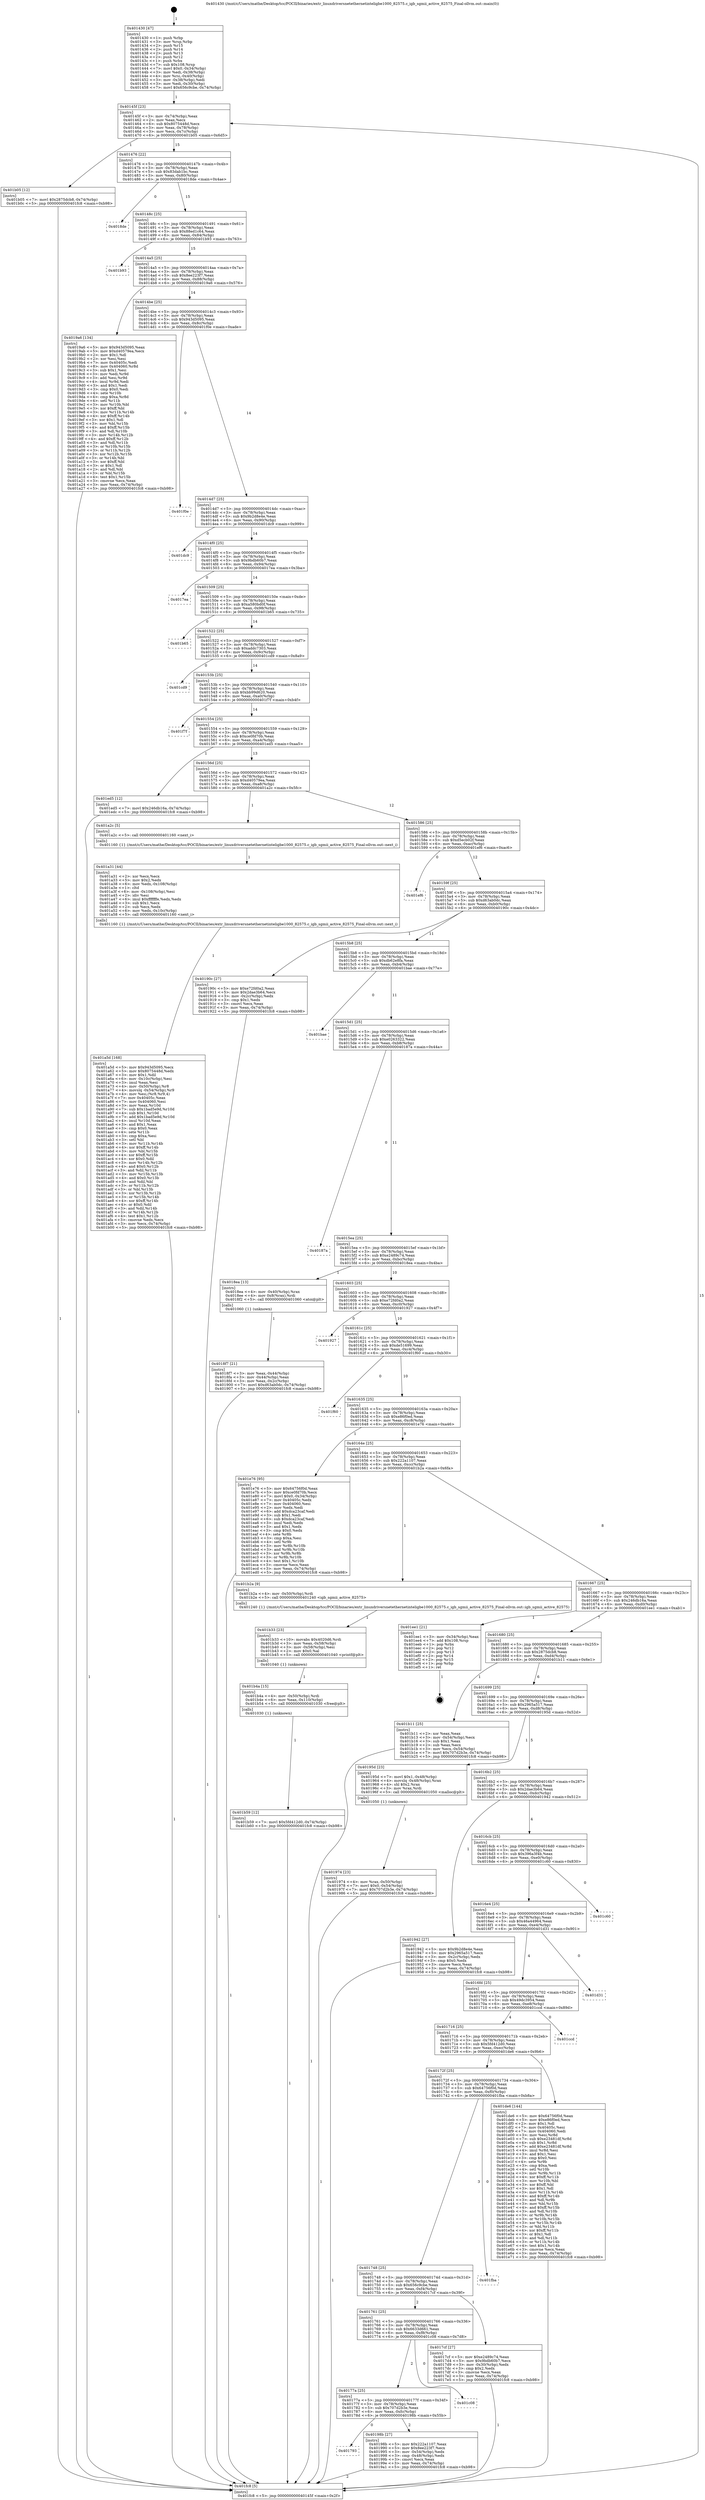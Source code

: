 digraph "0x401430" {
  label = "0x401430 (/mnt/c/Users/mathe/Desktop/tcc/POCII/binaries/extr_linuxdriversnetethernetinteligbe1000_82575.c_igb_sgmii_active_82575_Final-ollvm.out::main(0))"
  labelloc = "t"
  node[shape=record]

  Entry [label="",width=0.3,height=0.3,shape=circle,fillcolor=black,style=filled]
  "0x40145f" [label="{
     0x40145f [23]\l
     | [instrs]\l
     &nbsp;&nbsp;0x40145f \<+3\>: mov -0x74(%rbp),%eax\l
     &nbsp;&nbsp;0x401462 \<+2\>: mov %eax,%ecx\l
     &nbsp;&nbsp;0x401464 \<+6\>: sub $0x8075448d,%ecx\l
     &nbsp;&nbsp;0x40146a \<+3\>: mov %eax,-0x78(%rbp)\l
     &nbsp;&nbsp;0x40146d \<+3\>: mov %ecx,-0x7c(%rbp)\l
     &nbsp;&nbsp;0x401470 \<+6\>: je 0000000000401b05 \<main+0x6d5\>\l
  }"]
  "0x401b05" [label="{
     0x401b05 [12]\l
     | [instrs]\l
     &nbsp;&nbsp;0x401b05 \<+7\>: movl $0x2875dcb8,-0x74(%rbp)\l
     &nbsp;&nbsp;0x401b0c \<+5\>: jmp 0000000000401fc8 \<main+0xb98\>\l
  }"]
  "0x401476" [label="{
     0x401476 [22]\l
     | [instrs]\l
     &nbsp;&nbsp;0x401476 \<+5\>: jmp 000000000040147b \<main+0x4b\>\l
     &nbsp;&nbsp;0x40147b \<+3\>: mov -0x78(%rbp),%eax\l
     &nbsp;&nbsp;0x40147e \<+5\>: sub $0x83dab1bc,%eax\l
     &nbsp;&nbsp;0x401483 \<+3\>: mov %eax,-0x80(%rbp)\l
     &nbsp;&nbsp;0x401486 \<+6\>: je 00000000004018de \<main+0x4ae\>\l
  }"]
  Exit [label="",width=0.3,height=0.3,shape=circle,fillcolor=black,style=filled,peripheries=2]
  "0x4018de" [label="{
     0x4018de\l
  }", style=dashed]
  "0x40148c" [label="{
     0x40148c [25]\l
     | [instrs]\l
     &nbsp;&nbsp;0x40148c \<+5\>: jmp 0000000000401491 \<main+0x61\>\l
     &nbsp;&nbsp;0x401491 \<+3\>: mov -0x78(%rbp),%eax\l
     &nbsp;&nbsp;0x401494 \<+5\>: sub $0x88ed1c64,%eax\l
     &nbsp;&nbsp;0x401499 \<+6\>: mov %eax,-0x84(%rbp)\l
     &nbsp;&nbsp;0x40149f \<+6\>: je 0000000000401b93 \<main+0x763\>\l
  }"]
  "0x401b59" [label="{
     0x401b59 [12]\l
     | [instrs]\l
     &nbsp;&nbsp;0x401b59 \<+7\>: movl $0x5fd412d0,-0x74(%rbp)\l
     &nbsp;&nbsp;0x401b60 \<+5\>: jmp 0000000000401fc8 \<main+0xb98\>\l
  }"]
  "0x401b93" [label="{
     0x401b93\l
  }", style=dashed]
  "0x4014a5" [label="{
     0x4014a5 [25]\l
     | [instrs]\l
     &nbsp;&nbsp;0x4014a5 \<+5\>: jmp 00000000004014aa \<main+0x7a\>\l
     &nbsp;&nbsp;0x4014aa \<+3\>: mov -0x78(%rbp),%eax\l
     &nbsp;&nbsp;0x4014ad \<+5\>: sub $0x8ee223f7,%eax\l
     &nbsp;&nbsp;0x4014b2 \<+6\>: mov %eax,-0x88(%rbp)\l
     &nbsp;&nbsp;0x4014b8 \<+6\>: je 00000000004019a6 \<main+0x576\>\l
  }"]
  "0x401b4a" [label="{
     0x401b4a [15]\l
     | [instrs]\l
     &nbsp;&nbsp;0x401b4a \<+4\>: mov -0x50(%rbp),%rdi\l
     &nbsp;&nbsp;0x401b4e \<+6\>: mov %eax,-0x110(%rbp)\l
     &nbsp;&nbsp;0x401b54 \<+5\>: call 0000000000401030 \<free@plt\>\l
     | [calls]\l
     &nbsp;&nbsp;0x401030 \{1\} (unknown)\l
  }"]
  "0x4019a6" [label="{
     0x4019a6 [134]\l
     | [instrs]\l
     &nbsp;&nbsp;0x4019a6 \<+5\>: mov $0x943d5095,%eax\l
     &nbsp;&nbsp;0x4019ab \<+5\>: mov $0xd40579ea,%ecx\l
     &nbsp;&nbsp;0x4019b0 \<+2\>: mov $0x1,%dl\l
     &nbsp;&nbsp;0x4019b2 \<+2\>: xor %esi,%esi\l
     &nbsp;&nbsp;0x4019b4 \<+7\>: mov 0x40405c,%edi\l
     &nbsp;&nbsp;0x4019bb \<+8\>: mov 0x404060,%r8d\l
     &nbsp;&nbsp;0x4019c3 \<+3\>: sub $0x1,%esi\l
     &nbsp;&nbsp;0x4019c6 \<+3\>: mov %edi,%r9d\l
     &nbsp;&nbsp;0x4019c9 \<+3\>: add %esi,%r9d\l
     &nbsp;&nbsp;0x4019cc \<+4\>: imul %r9d,%edi\l
     &nbsp;&nbsp;0x4019d0 \<+3\>: and $0x1,%edi\l
     &nbsp;&nbsp;0x4019d3 \<+3\>: cmp $0x0,%edi\l
     &nbsp;&nbsp;0x4019d6 \<+4\>: sete %r10b\l
     &nbsp;&nbsp;0x4019da \<+4\>: cmp $0xa,%r8d\l
     &nbsp;&nbsp;0x4019de \<+4\>: setl %r11b\l
     &nbsp;&nbsp;0x4019e2 \<+3\>: mov %r10b,%bl\l
     &nbsp;&nbsp;0x4019e5 \<+3\>: xor $0xff,%bl\l
     &nbsp;&nbsp;0x4019e8 \<+3\>: mov %r11b,%r14b\l
     &nbsp;&nbsp;0x4019eb \<+4\>: xor $0xff,%r14b\l
     &nbsp;&nbsp;0x4019ef \<+3\>: xor $0x1,%dl\l
     &nbsp;&nbsp;0x4019f2 \<+3\>: mov %bl,%r15b\l
     &nbsp;&nbsp;0x4019f5 \<+4\>: and $0xff,%r15b\l
     &nbsp;&nbsp;0x4019f9 \<+3\>: and %dl,%r10b\l
     &nbsp;&nbsp;0x4019fc \<+3\>: mov %r14b,%r12b\l
     &nbsp;&nbsp;0x4019ff \<+4\>: and $0xff,%r12b\l
     &nbsp;&nbsp;0x401a03 \<+3\>: and %dl,%r11b\l
     &nbsp;&nbsp;0x401a06 \<+3\>: or %r10b,%r15b\l
     &nbsp;&nbsp;0x401a09 \<+3\>: or %r11b,%r12b\l
     &nbsp;&nbsp;0x401a0c \<+3\>: xor %r12b,%r15b\l
     &nbsp;&nbsp;0x401a0f \<+3\>: or %r14b,%bl\l
     &nbsp;&nbsp;0x401a12 \<+3\>: xor $0xff,%bl\l
     &nbsp;&nbsp;0x401a15 \<+3\>: or $0x1,%dl\l
     &nbsp;&nbsp;0x401a18 \<+2\>: and %dl,%bl\l
     &nbsp;&nbsp;0x401a1a \<+3\>: or %bl,%r15b\l
     &nbsp;&nbsp;0x401a1d \<+4\>: test $0x1,%r15b\l
     &nbsp;&nbsp;0x401a21 \<+3\>: cmovne %ecx,%eax\l
     &nbsp;&nbsp;0x401a24 \<+3\>: mov %eax,-0x74(%rbp)\l
     &nbsp;&nbsp;0x401a27 \<+5\>: jmp 0000000000401fc8 \<main+0xb98\>\l
  }"]
  "0x4014be" [label="{
     0x4014be [25]\l
     | [instrs]\l
     &nbsp;&nbsp;0x4014be \<+5\>: jmp 00000000004014c3 \<main+0x93\>\l
     &nbsp;&nbsp;0x4014c3 \<+3\>: mov -0x78(%rbp),%eax\l
     &nbsp;&nbsp;0x4014c6 \<+5\>: sub $0x943d5095,%eax\l
     &nbsp;&nbsp;0x4014cb \<+6\>: mov %eax,-0x8c(%rbp)\l
     &nbsp;&nbsp;0x4014d1 \<+6\>: je 0000000000401f0e \<main+0xade\>\l
  }"]
  "0x401b33" [label="{
     0x401b33 [23]\l
     | [instrs]\l
     &nbsp;&nbsp;0x401b33 \<+10\>: movabs $0x4020d6,%rdi\l
     &nbsp;&nbsp;0x401b3d \<+3\>: mov %eax,-0x58(%rbp)\l
     &nbsp;&nbsp;0x401b40 \<+3\>: mov -0x58(%rbp),%esi\l
     &nbsp;&nbsp;0x401b43 \<+2\>: mov $0x0,%al\l
     &nbsp;&nbsp;0x401b45 \<+5\>: call 0000000000401040 \<printf@plt\>\l
     | [calls]\l
     &nbsp;&nbsp;0x401040 \{1\} (unknown)\l
  }"]
  "0x401f0e" [label="{
     0x401f0e\l
  }", style=dashed]
  "0x4014d7" [label="{
     0x4014d7 [25]\l
     | [instrs]\l
     &nbsp;&nbsp;0x4014d7 \<+5\>: jmp 00000000004014dc \<main+0xac\>\l
     &nbsp;&nbsp;0x4014dc \<+3\>: mov -0x78(%rbp),%eax\l
     &nbsp;&nbsp;0x4014df \<+5\>: sub $0x9b2d8e4e,%eax\l
     &nbsp;&nbsp;0x4014e4 \<+6\>: mov %eax,-0x90(%rbp)\l
     &nbsp;&nbsp;0x4014ea \<+6\>: je 0000000000401dc9 \<main+0x999\>\l
  }"]
  "0x401a5d" [label="{
     0x401a5d [168]\l
     | [instrs]\l
     &nbsp;&nbsp;0x401a5d \<+5\>: mov $0x943d5095,%ecx\l
     &nbsp;&nbsp;0x401a62 \<+5\>: mov $0x8075448d,%edx\l
     &nbsp;&nbsp;0x401a67 \<+3\>: mov $0x1,%dil\l
     &nbsp;&nbsp;0x401a6a \<+6\>: mov -0x10c(%rbp),%esi\l
     &nbsp;&nbsp;0x401a70 \<+3\>: imul %eax,%esi\l
     &nbsp;&nbsp;0x401a73 \<+4\>: mov -0x50(%rbp),%r8\l
     &nbsp;&nbsp;0x401a77 \<+4\>: movslq -0x54(%rbp),%r9\l
     &nbsp;&nbsp;0x401a7b \<+4\>: mov %esi,(%r8,%r9,4)\l
     &nbsp;&nbsp;0x401a7f \<+7\>: mov 0x40405c,%eax\l
     &nbsp;&nbsp;0x401a86 \<+7\>: mov 0x404060,%esi\l
     &nbsp;&nbsp;0x401a8d \<+3\>: mov %eax,%r10d\l
     &nbsp;&nbsp;0x401a90 \<+7\>: sub $0x1bad5e9d,%r10d\l
     &nbsp;&nbsp;0x401a97 \<+4\>: sub $0x1,%r10d\l
     &nbsp;&nbsp;0x401a9b \<+7\>: add $0x1bad5e9d,%r10d\l
     &nbsp;&nbsp;0x401aa2 \<+4\>: imul %r10d,%eax\l
     &nbsp;&nbsp;0x401aa6 \<+3\>: and $0x1,%eax\l
     &nbsp;&nbsp;0x401aa9 \<+3\>: cmp $0x0,%eax\l
     &nbsp;&nbsp;0x401aac \<+4\>: sete %r11b\l
     &nbsp;&nbsp;0x401ab0 \<+3\>: cmp $0xa,%esi\l
     &nbsp;&nbsp;0x401ab3 \<+3\>: setl %bl\l
     &nbsp;&nbsp;0x401ab6 \<+3\>: mov %r11b,%r14b\l
     &nbsp;&nbsp;0x401ab9 \<+4\>: xor $0xff,%r14b\l
     &nbsp;&nbsp;0x401abd \<+3\>: mov %bl,%r15b\l
     &nbsp;&nbsp;0x401ac0 \<+4\>: xor $0xff,%r15b\l
     &nbsp;&nbsp;0x401ac4 \<+4\>: xor $0x0,%dil\l
     &nbsp;&nbsp;0x401ac8 \<+3\>: mov %r14b,%r12b\l
     &nbsp;&nbsp;0x401acb \<+4\>: and $0x0,%r12b\l
     &nbsp;&nbsp;0x401acf \<+3\>: and %dil,%r11b\l
     &nbsp;&nbsp;0x401ad2 \<+3\>: mov %r15b,%r13b\l
     &nbsp;&nbsp;0x401ad5 \<+4\>: and $0x0,%r13b\l
     &nbsp;&nbsp;0x401ad9 \<+3\>: and %dil,%bl\l
     &nbsp;&nbsp;0x401adc \<+3\>: or %r11b,%r12b\l
     &nbsp;&nbsp;0x401adf \<+3\>: or %bl,%r13b\l
     &nbsp;&nbsp;0x401ae2 \<+3\>: xor %r13b,%r12b\l
     &nbsp;&nbsp;0x401ae5 \<+3\>: or %r15b,%r14b\l
     &nbsp;&nbsp;0x401ae8 \<+4\>: xor $0xff,%r14b\l
     &nbsp;&nbsp;0x401aec \<+4\>: or $0x0,%dil\l
     &nbsp;&nbsp;0x401af0 \<+3\>: and %dil,%r14b\l
     &nbsp;&nbsp;0x401af3 \<+3\>: or %r14b,%r12b\l
     &nbsp;&nbsp;0x401af6 \<+4\>: test $0x1,%r12b\l
     &nbsp;&nbsp;0x401afa \<+3\>: cmovne %edx,%ecx\l
     &nbsp;&nbsp;0x401afd \<+3\>: mov %ecx,-0x74(%rbp)\l
     &nbsp;&nbsp;0x401b00 \<+5\>: jmp 0000000000401fc8 \<main+0xb98\>\l
  }"]
  "0x401dc9" [label="{
     0x401dc9\l
  }", style=dashed]
  "0x4014f0" [label="{
     0x4014f0 [25]\l
     | [instrs]\l
     &nbsp;&nbsp;0x4014f0 \<+5\>: jmp 00000000004014f5 \<main+0xc5\>\l
     &nbsp;&nbsp;0x4014f5 \<+3\>: mov -0x78(%rbp),%eax\l
     &nbsp;&nbsp;0x4014f8 \<+5\>: sub $0x9bdb60b7,%eax\l
     &nbsp;&nbsp;0x4014fd \<+6\>: mov %eax,-0x94(%rbp)\l
     &nbsp;&nbsp;0x401503 \<+6\>: je 00000000004017ea \<main+0x3ba\>\l
  }"]
  "0x401a31" [label="{
     0x401a31 [44]\l
     | [instrs]\l
     &nbsp;&nbsp;0x401a31 \<+2\>: xor %ecx,%ecx\l
     &nbsp;&nbsp;0x401a33 \<+5\>: mov $0x2,%edx\l
     &nbsp;&nbsp;0x401a38 \<+6\>: mov %edx,-0x108(%rbp)\l
     &nbsp;&nbsp;0x401a3e \<+1\>: cltd\l
     &nbsp;&nbsp;0x401a3f \<+6\>: mov -0x108(%rbp),%esi\l
     &nbsp;&nbsp;0x401a45 \<+2\>: idiv %esi\l
     &nbsp;&nbsp;0x401a47 \<+6\>: imul $0xfffffffe,%edx,%edx\l
     &nbsp;&nbsp;0x401a4d \<+3\>: sub $0x1,%ecx\l
     &nbsp;&nbsp;0x401a50 \<+2\>: sub %ecx,%edx\l
     &nbsp;&nbsp;0x401a52 \<+6\>: mov %edx,-0x10c(%rbp)\l
     &nbsp;&nbsp;0x401a58 \<+5\>: call 0000000000401160 \<next_i\>\l
     | [calls]\l
     &nbsp;&nbsp;0x401160 \{1\} (/mnt/c/Users/mathe/Desktop/tcc/POCII/binaries/extr_linuxdriversnetethernetinteligbe1000_82575.c_igb_sgmii_active_82575_Final-ollvm.out::next_i)\l
  }"]
  "0x4017ea" [label="{
     0x4017ea\l
  }", style=dashed]
  "0x401509" [label="{
     0x401509 [25]\l
     | [instrs]\l
     &nbsp;&nbsp;0x401509 \<+5\>: jmp 000000000040150e \<main+0xde\>\l
     &nbsp;&nbsp;0x40150e \<+3\>: mov -0x78(%rbp),%eax\l
     &nbsp;&nbsp;0x401511 \<+5\>: sub $0xa580bd0f,%eax\l
     &nbsp;&nbsp;0x401516 \<+6\>: mov %eax,-0x98(%rbp)\l
     &nbsp;&nbsp;0x40151c \<+6\>: je 0000000000401b65 \<main+0x735\>\l
  }"]
  "0x401793" [label="{
     0x401793\l
  }", style=dashed]
  "0x401b65" [label="{
     0x401b65\l
  }", style=dashed]
  "0x401522" [label="{
     0x401522 [25]\l
     | [instrs]\l
     &nbsp;&nbsp;0x401522 \<+5\>: jmp 0000000000401527 \<main+0xf7\>\l
     &nbsp;&nbsp;0x401527 \<+3\>: mov -0x78(%rbp),%eax\l
     &nbsp;&nbsp;0x40152a \<+5\>: sub $0xaddc7303,%eax\l
     &nbsp;&nbsp;0x40152f \<+6\>: mov %eax,-0x9c(%rbp)\l
     &nbsp;&nbsp;0x401535 \<+6\>: je 0000000000401cd9 \<main+0x8a9\>\l
  }"]
  "0x40198b" [label="{
     0x40198b [27]\l
     | [instrs]\l
     &nbsp;&nbsp;0x40198b \<+5\>: mov $0x222a1107,%eax\l
     &nbsp;&nbsp;0x401990 \<+5\>: mov $0x8ee223f7,%ecx\l
     &nbsp;&nbsp;0x401995 \<+3\>: mov -0x54(%rbp),%edx\l
     &nbsp;&nbsp;0x401998 \<+3\>: cmp -0x48(%rbp),%edx\l
     &nbsp;&nbsp;0x40199b \<+3\>: cmovl %ecx,%eax\l
     &nbsp;&nbsp;0x40199e \<+3\>: mov %eax,-0x74(%rbp)\l
     &nbsp;&nbsp;0x4019a1 \<+5\>: jmp 0000000000401fc8 \<main+0xb98\>\l
  }"]
  "0x401cd9" [label="{
     0x401cd9\l
  }", style=dashed]
  "0x40153b" [label="{
     0x40153b [25]\l
     | [instrs]\l
     &nbsp;&nbsp;0x40153b \<+5\>: jmp 0000000000401540 \<main+0x110\>\l
     &nbsp;&nbsp;0x401540 \<+3\>: mov -0x78(%rbp),%eax\l
     &nbsp;&nbsp;0x401543 \<+5\>: sub $0xbb99d620,%eax\l
     &nbsp;&nbsp;0x401548 \<+6\>: mov %eax,-0xa0(%rbp)\l
     &nbsp;&nbsp;0x40154e \<+6\>: je 0000000000401f7f \<main+0xb4f\>\l
  }"]
  "0x40177a" [label="{
     0x40177a [25]\l
     | [instrs]\l
     &nbsp;&nbsp;0x40177a \<+5\>: jmp 000000000040177f \<main+0x34f\>\l
     &nbsp;&nbsp;0x40177f \<+3\>: mov -0x78(%rbp),%eax\l
     &nbsp;&nbsp;0x401782 \<+5\>: sub $0x707d2b3e,%eax\l
     &nbsp;&nbsp;0x401787 \<+6\>: mov %eax,-0xfc(%rbp)\l
     &nbsp;&nbsp;0x40178d \<+6\>: je 000000000040198b \<main+0x55b\>\l
  }"]
  "0x401f7f" [label="{
     0x401f7f\l
  }", style=dashed]
  "0x401554" [label="{
     0x401554 [25]\l
     | [instrs]\l
     &nbsp;&nbsp;0x401554 \<+5\>: jmp 0000000000401559 \<main+0x129\>\l
     &nbsp;&nbsp;0x401559 \<+3\>: mov -0x78(%rbp),%eax\l
     &nbsp;&nbsp;0x40155c \<+5\>: sub $0xce0fd70b,%eax\l
     &nbsp;&nbsp;0x401561 \<+6\>: mov %eax,-0xa4(%rbp)\l
     &nbsp;&nbsp;0x401567 \<+6\>: je 0000000000401ed5 \<main+0xaa5\>\l
  }"]
  "0x401c08" [label="{
     0x401c08\l
  }", style=dashed]
  "0x401ed5" [label="{
     0x401ed5 [12]\l
     | [instrs]\l
     &nbsp;&nbsp;0x401ed5 \<+7\>: movl $0x246db16a,-0x74(%rbp)\l
     &nbsp;&nbsp;0x401edc \<+5\>: jmp 0000000000401fc8 \<main+0xb98\>\l
  }"]
  "0x40156d" [label="{
     0x40156d [25]\l
     | [instrs]\l
     &nbsp;&nbsp;0x40156d \<+5\>: jmp 0000000000401572 \<main+0x142\>\l
     &nbsp;&nbsp;0x401572 \<+3\>: mov -0x78(%rbp),%eax\l
     &nbsp;&nbsp;0x401575 \<+5\>: sub $0xd40579ea,%eax\l
     &nbsp;&nbsp;0x40157a \<+6\>: mov %eax,-0xa8(%rbp)\l
     &nbsp;&nbsp;0x401580 \<+6\>: je 0000000000401a2c \<main+0x5fc\>\l
  }"]
  "0x401974" [label="{
     0x401974 [23]\l
     | [instrs]\l
     &nbsp;&nbsp;0x401974 \<+4\>: mov %rax,-0x50(%rbp)\l
     &nbsp;&nbsp;0x401978 \<+7\>: movl $0x0,-0x54(%rbp)\l
     &nbsp;&nbsp;0x40197f \<+7\>: movl $0x707d2b3e,-0x74(%rbp)\l
     &nbsp;&nbsp;0x401986 \<+5\>: jmp 0000000000401fc8 \<main+0xb98\>\l
  }"]
  "0x401a2c" [label="{
     0x401a2c [5]\l
     | [instrs]\l
     &nbsp;&nbsp;0x401a2c \<+5\>: call 0000000000401160 \<next_i\>\l
     | [calls]\l
     &nbsp;&nbsp;0x401160 \{1\} (/mnt/c/Users/mathe/Desktop/tcc/POCII/binaries/extr_linuxdriversnetethernetinteligbe1000_82575.c_igb_sgmii_active_82575_Final-ollvm.out::next_i)\l
  }"]
  "0x401586" [label="{
     0x401586 [25]\l
     | [instrs]\l
     &nbsp;&nbsp;0x401586 \<+5\>: jmp 000000000040158b \<main+0x15b\>\l
     &nbsp;&nbsp;0x40158b \<+3\>: mov -0x78(%rbp),%eax\l
     &nbsp;&nbsp;0x40158e \<+5\>: sub $0xd5ecb02f,%eax\l
     &nbsp;&nbsp;0x401593 \<+6\>: mov %eax,-0xac(%rbp)\l
     &nbsp;&nbsp;0x401599 \<+6\>: je 0000000000401ef6 \<main+0xac6\>\l
  }"]
  "0x4018f7" [label="{
     0x4018f7 [21]\l
     | [instrs]\l
     &nbsp;&nbsp;0x4018f7 \<+3\>: mov %eax,-0x44(%rbp)\l
     &nbsp;&nbsp;0x4018fa \<+3\>: mov -0x44(%rbp),%eax\l
     &nbsp;&nbsp;0x4018fd \<+3\>: mov %eax,-0x2c(%rbp)\l
     &nbsp;&nbsp;0x401900 \<+7\>: movl $0xd63ab0dc,-0x74(%rbp)\l
     &nbsp;&nbsp;0x401907 \<+5\>: jmp 0000000000401fc8 \<main+0xb98\>\l
  }"]
  "0x401ef6" [label="{
     0x401ef6\l
  }", style=dashed]
  "0x40159f" [label="{
     0x40159f [25]\l
     | [instrs]\l
     &nbsp;&nbsp;0x40159f \<+5\>: jmp 00000000004015a4 \<main+0x174\>\l
     &nbsp;&nbsp;0x4015a4 \<+3\>: mov -0x78(%rbp),%eax\l
     &nbsp;&nbsp;0x4015a7 \<+5\>: sub $0xd63ab0dc,%eax\l
     &nbsp;&nbsp;0x4015ac \<+6\>: mov %eax,-0xb0(%rbp)\l
     &nbsp;&nbsp;0x4015b2 \<+6\>: je 000000000040190c \<main+0x4dc\>\l
  }"]
  "0x401430" [label="{
     0x401430 [47]\l
     | [instrs]\l
     &nbsp;&nbsp;0x401430 \<+1\>: push %rbp\l
     &nbsp;&nbsp;0x401431 \<+3\>: mov %rsp,%rbp\l
     &nbsp;&nbsp;0x401434 \<+2\>: push %r15\l
     &nbsp;&nbsp;0x401436 \<+2\>: push %r14\l
     &nbsp;&nbsp;0x401438 \<+2\>: push %r13\l
     &nbsp;&nbsp;0x40143a \<+2\>: push %r12\l
     &nbsp;&nbsp;0x40143c \<+1\>: push %rbx\l
     &nbsp;&nbsp;0x40143d \<+7\>: sub $0x108,%rsp\l
     &nbsp;&nbsp;0x401444 \<+7\>: movl $0x0,-0x34(%rbp)\l
     &nbsp;&nbsp;0x40144b \<+3\>: mov %edi,-0x38(%rbp)\l
     &nbsp;&nbsp;0x40144e \<+4\>: mov %rsi,-0x40(%rbp)\l
     &nbsp;&nbsp;0x401452 \<+3\>: mov -0x38(%rbp),%edi\l
     &nbsp;&nbsp;0x401455 \<+3\>: mov %edi,-0x30(%rbp)\l
     &nbsp;&nbsp;0x401458 \<+7\>: movl $0x656c9cbe,-0x74(%rbp)\l
  }"]
  "0x40190c" [label="{
     0x40190c [27]\l
     | [instrs]\l
     &nbsp;&nbsp;0x40190c \<+5\>: mov $0xe72fd0a2,%eax\l
     &nbsp;&nbsp;0x401911 \<+5\>: mov $0x2dae3b64,%ecx\l
     &nbsp;&nbsp;0x401916 \<+3\>: mov -0x2c(%rbp),%edx\l
     &nbsp;&nbsp;0x401919 \<+3\>: cmp $0x1,%edx\l
     &nbsp;&nbsp;0x40191c \<+3\>: cmovl %ecx,%eax\l
     &nbsp;&nbsp;0x40191f \<+3\>: mov %eax,-0x74(%rbp)\l
     &nbsp;&nbsp;0x401922 \<+5\>: jmp 0000000000401fc8 \<main+0xb98\>\l
  }"]
  "0x4015b8" [label="{
     0x4015b8 [25]\l
     | [instrs]\l
     &nbsp;&nbsp;0x4015b8 \<+5\>: jmp 00000000004015bd \<main+0x18d\>\l
     &nbsp;&nbsp;0x4015bd \<+3\>: mov -0x78(%rbp),%eax\l
     &nbsp;&nbsp;0x4015c0 \<+5\>: sub $0xdb62e8fa,%eax\l
     &nbsp;&nbsp;0x4015c5 \<+6\>: mov %eax,-0xb4(%rbp)\l
     &nbsp;&nbsp;0x4015cb \<+6\>: je 0000000000401bae \<main+0x77e\>\l
  }"]
  "0x401fc8" [label="{
     0x401fc8 [5]\l
     | [instrs]\l
     &nbsp;&nbsp;0x401fc8 \<+5\>: jmp 000000000040145f \<main+0x2f\>\l
  }"]
  "0x401bae" [label="{
     0x401bae\l
  }", style=dashed]
  "0x4015d1" [label="{
     0x4015d1 [25]\l
     | [instrs]\l
     &nbsp;&nbsp;0x4015d1 \<+5\>: jmp 00000000004015d6 \<main+0x1a6\>\l
     &nbsp;&nbsp;0x4015d6 \<+3\>: mov -0x78(%rbp),%eax\l
     &nbsp;&nbsp;0x4015d9 \<+5\>: sub $0xe0263322,%eax\l
     &nbsp;&nbsp;0x4015de \<+6\>: mov %eax,-0xb8(%rbp)\l
     &nbsp;&nbsp;0x4015e4 \<+6\>: je 000000000040187a \<main+0x44a\>\l
  }"]
  "0x401761" [label="{
     0x401761 [25]\l
     | [instrs]\l
     &nbsp;&nbsp;0x401761 \<+5\>: jmp 0000000000401766 \<main+0x336\>\l
     &nbsp;&nbsp;0x401766 \<+3\>: mov -0x78(%rbp),%eax\l
     &nbsp;&nbsp;0x401769 \<+5\>: sub $0x6633d661,%eax\l
     &nbsp;&nbsp;0x40176e \<+6\>: mov %eax,-0xf8(%rbp)\l
     &nbsp;&nbsp;0x401774 \<+6\>: je 0000000000401c08 \<main+0x7d8\>\l
  }"]
  "0x40187a" [label="{
     0x40187a\l
  }", style=dashed]
  "0x4015ea" [label="{
     0x4015ea [25]\l
     | [instrs]\l
     &nbsp;&nbsp;0x4015ea \<+5\>: jmp 00000000004015ef \<main+0x1bf\>\l
     &nbsp;&nbsp;0x4015ef \<+3\>: mov -0x78(%rbp),%eax\l
     &nbsp;&nbsp;0x4015f2 \<+5\>: sub $0xe2489c74,%eax\l
     &nbsp;&nbsp;0x4015f7 \<+6\>: mov %eax,-0xbc(%rbp)\l
     &nbsp;&nbsp;0x4015fd \<+6\>: je 00000000004018ea \<main+0x4ba\>\l
  }"]
  "0x4017cf" [label="{
     0x4017cf [27]\l
     | [instrs]\l
     &nbsp;&nbsp;0x4017cf \<+5\>: mov $0xe2489c74,%eax\l
     &nbsp;&nbsp;0x4017d4 \<+5\>: mov $0x9bdb60b7,%ecx\l
     &nbsp;&nbsp;0x4017d9 \<+3\>: mov -0x30(%rbp),%edx\l
     &nbsp;&nbsp;0x4017dc \<+3\>: cmp $0x2,%edx\l
     &nbsp;&nbsp;0x4017df \<+3\>: cmovne %ecx,%eax\l
     &nbsp;&nbsp;0x4017e2 \<+3\>: mov %eax,-0x74(%rbp)\l
     &nbsp;&nbsp;0x4017e5 \<+5\>: jmp 0000000000401fc8 \<main+0xb98\>\l
  }"]
  "0x4018ea" [label="{
     0x4018ea [13]\l
     | [instrs]\l
     &nbsp;&nbsp;0x4018ea \<+4\>: mov -0x40(%rbp),%rax\l
     &nbsp;&nbsp;0x4018ee \<+4\>: mov 0x8(%rax),%rdi\l
     &nbsp;&nbsp;0x4018f2 \<+5\>: call 0000000000401060 \<atoi@plt\>\l
     | [calls]\l
     &nbsp;&nbsp;0x401060 \{1\} (unknown)\l
  }"]
  "0x401603" [label="{
     0x401603 [25]\l
     | [instrs]\l
     &nbsp;&nbsp;0x401603 \<+5\>: jmp 0000000000401608 \<main+0x1d8\>\l
     &nbsp;&nbsp;0x401608 \<+3\>: mov -0x78(%rbp),%eax\l
     &nbsp;&nbsp;0x40160b \<+5\>: sub $0xe72fd0a2,%eax\l
     &nbsp;&nbsp;0x401610 \<+6\>: mov %eax,-0xc0(%rbp)\l
     &nbsp;&nbsp;0x401616 \<+6\>: je 0000000000401927 \<main+0x4f7\>\l
  }"]
  "0x401748" [label="{
     0x401748 [25]\l
     | [instrs]\l
     &nbsp;&nbsp;0x401748 \<+5\>: jmp 000000000040174d \<main+0x31d\>\l
     &nbsp;&nbsp;0x40174d \<+3\>: mov -0x78(%rbp),%eax\l
     &nbsp;&nbsp;0x401750 \<+5\>: sub $0x656c9cbe,%eax\l
     &nbsp;&nbsp;0x401755 \<+6\>: mov %eax,-0xf4(%rbp)\l
     &nbsp;&nbsp;0x40175b \<+6\>: je 00000000004017cf \<main+0x39f\>\l
  }"]
  "0x401927" [label="{
     0x401927\l
  }", style=dashed]
  "0x40161c" [label="{
     0x40161c [25]\l
     | [instrs]\l
     &nbsp;&nbsp;0x40161c \<+5\>: jmp 0000000000401621 \<main+0x1f1\>\l
     &nbsp;&nbsp;0x401621 \<+3\>: mov -0x78(%rbp),%eax\l
     &nbsp;&nbsp;0x401624 \<+5\>: sub $0xde51699,%eax\l
     &nbsp;&nbsp;0x401629 \<+6\>: mov %eax,-0xc4(%rbp)\l
     &nbsp;&nbsp;0x40162f \<+6\>: je 0000000000401f60 \<main+0xb30\>\l
  }"]
  "0x401fba" [label="{
     0x401fba\l
  }", style=dashed]
  "0x401f60" [label="{
     0x401f60\l
  }", style=dashed]
  "0x401635" [label="{
     0x401635 [25]\l
     | [instrs]\l
     &nbsp;&nbsp;0x401635 \<+5\>: jmp 000000000040163a \<main+0x20a\>\l
     &nbsp;&nbsp;0x40163a \<+3\>: mov -0x78(%rbp),%eax\l
     &nbsp;&nbsp;0x40163d \<+5\>: sub $0xe86f0ed,%eax\l
     &nbsp;&nbsp;0x401642 \<+6\>: mov %eax,-0xc8(%rbp)\l
     &nbsp;&nbsp;0x401648 \<+6\>: je 0000000000401e76 \<main+0xa46\>\l
  }"]
  "0x40172f" [label="{
     0x40172f [25]\l
     | [instrs]\l
     &nbsp;&nbsp;0x40172f \<+5\>: jmp 0000000000401734 \<main+0x304\>\l
     &nbsp;&nbsp;0x401734 \<+3\>: mov -0x78(%rbp),%eax\l
     &nbsp;&nbsp;0x401737 \<+5\>: sub $0x64756f0d,%eax\l
     &nbsp;&nbsp;0x40173c \<+6\>: mov %eax,-0xf0(%rbp)\l
     &nbsp;&nbsp;0x401742 \<+6\>: je 0000000000401fba \<main+0xb8a\>\l
  }"]
  "0x401e76" [label="{
     0x401e76 [95]\l
     | [instrs]\l
     &nbsp;&nbsp;0x401e76 \<+5\>: mov $0x64756f0d,%eax\l
     &nbsp;&nbsp;0x401e7b \<+5\>: mov $0xce0fd70b,%ecx\l
     &nbsp;&nbsp;0x401e80 \<+7\>: movl $0x0,-0x34(%rbp)\l
     &nbsp;&nbsp;0x401e87 \<+7\>: mov 0x40405c,%edx\l
     &nbsp;&nbsp;0x401e8e \<+7\>: mov 0x404060,%esi\l
     &nbsp;&nbsp;0x401e95 \<+2\>: mov %edx,%edi\l
     &nbsp;&nbsp;0x401e97 \<+6\>: add $0xdca23caf,%edi\l
     &nbsp;&nbsp;0x401e9d \<+3\>: sub $0x1,%edi\l
     &nbsp;&nbsp;0x401ea0 \<+6\>: sub $0xdca23caf,%edi\l
     &nbsp;&nbsp;0x401ea6 \<+3\>: imul %edi,%edx\l
     &nbsp;&nbsp;0x401ea9 \<+3\>: and $0x1,%edx\l
     &nbsp;&nbsp;0x401eac \<+3\>: cmp $0x0,%edx\l
     &nbsp;&nbsp;0x401eaf \<+4\>: sete %r8b\l
     &nbsp;&nbsp;0x401eb3 \<+3\>: cmp $0xa,%esi\l
     &nbsp;&nbsp;0x401eb6 \<+4\>: setl %r9b\l
     &nbsp;&nbsp;0x401eba \<+3\>: mov %r8b,%r10b\l
     &nbsp;&nbsp;0x401ebd \<+3\>: and %r9b,%r10b\l
     &nbsp;&nbsp;0x401ec0 \<+3\>: xor %r9b,%r8b\l
     &nbsp;&nbsp;0x401ec3 \<+3\>: or %r8b,%r10b\l
     &nbsp;&nbsp;0x401ec6 \<+4\>: test $0x1,%r10b\l
     &nbsp;&nbsp;0x401eca \<+3\>: cmovne %ecx,%eax\l
     &nbsp;&nbsp;0x401ecd \<+3\>: mov %eax,-0x74(%rbp)\l
     &nbsp;&nbsp;0x401ed0 \<+5\>: jmp 0000000000401fc8 \<main+0xb98\>\l
  }"]
  "0x40164e" [label="{
     0x40164e [25]\l
     | [instrs]\l
     &nbsp;&nbsp;0x40164e \<+5\>: jmp 0000000000401653 \<main+0x223\>\l
     &nbsp;&nbsp;0x401653 \<+3\>: mov -0x78(%rbp),%eax\l
     &nbsp;&nbsp;0x401656 \<+5\>: sub $0x222a1107,%eax\l
     &nbsp;&nbsp;0x40165b \<+6\>: mov %eax,-0xcc(%rbp)\l
     &nbsp;&nbsp;0x401661 \<+6\>: je 0000000000401b2a \<main+0x6fa\>\l
  }"]
  "0x401de6" [label="{
     0x401de6 [144]\l
     | [instrs]\l
     &nbsp;&nbsp;0x401de6 \<+5\>: mov $0x64756f0d,%eax\l
     &nbsp;&nbsp;0x401deb \<+5\>: mov $0xe86f0ed,%ecx\l
     &nbsp;&nbsp;0x401df0 \<+2\>: mov $0x1,%dl\l
     &nbsp;&nbsp;0x401df2 \<+7\>: mov 0x40405c,%esi\l
     &nbsp;&nbsp;0x401df9 \<+7\>: mov 0x404060,%edi\l
     &nbsp;&nbsp;0x401e00 \<+3\>: mov %esi,%r8d\l
     &nbsp;&nbsp;0x401e03 \<+7\>: sub $0xe23481df,%r8d\l
     &nbsp;&nbsp;0x401e0a \<+4\>: sub $0x1,%r8d\l
     &nbsp;&nbsp;0x401e0e \<+7\>: add $0xe23481df,%r8d\l
     &nbsp;&nbsp;0x401e15 \<+4\>: imul %r8d,%esi\l
     &nbsp;&nbsp;0x401e19 \<+3\>: and $0x1,%esi\l
     &nbsp;&nbsp;0x401e1c \<+3\>: cmp $0x0,%esi\l
     &nbsp;&nbsp;0x401e1f \<+4\>: sete %r9b\l
     &nbsp;&nbsp;0x401e23 \<+3\>: cmp $0xa,%edi\l
     &nbsp;&nbsp;0x401e26 \<+4\>: setl %r10b\l
     &nbsp;&nbsp;0x401e2a \<+3\>: mov %r9b,%r11b\l
     &nbsp;&nbsp;0x401e2d \<+4\>: xor $0xff,%r11b\l
     &nbsp;&nbsp;0x401e31 \<+3\>: mov %r10b,%bl\l
     &nbsp;&nbsp;0x401e34 \<+3\>: xor $0xff,%bl\l
     &nbsp;&nbsp;0x401e37 \<+3\>: xor $0x1,%dl\l
     &nbsp;&nbsp;0x401e3a \<+3\>: mov %r11b,%r14b\l
     &nbsp;&nbsp;0x401e3d \<+4\>: and $0xff,%r14b\l
     &nbsp;&nbsp;0x401e41 \<+3\>: and %dl,%r9b\l
     &nbsp;&nbsp;0x401e44 \<+3\>: mov %bl,%r15b\l
     &nbsp;&nbsp;0x401e47 \<+4\>: and $0xff,%r15b\l
     &nbsp;&nbsp;0x401e4b \<+3\>: and %dl,%r10b\l
     &nbsp;&nbsp;0x401e4e \<+3\>: or %r9b,%r14b\l
     &nbsp;&nbsp;0x401e51 \<+3\>: or %r10b,%r15b\l
     &nbsp;&nbsp;0x401e54 \<+3\>: xor %r15b,%r14b\l
     &nbsp;&nbsp;0x401e57 \<+3\>: or %bl,%r11b\l
     &nbsp;&nbsp;0x401e5a \<+4\>: xor $0xff,%r11b\l
     &nbsp;&nbsp;0x401e5e \<+3\>: or $0x1,%dl\l
     &nbsp;&nbsp;0x401e61 \<+3\>: and %dl,%r11b\l
     &nbsp;&nbsp;0x401e64 \<+3\>: or %r11b,%r14b\l
     &nbsp;&nbsp;0x401e67 \<+4\>: test $0x1,%r14b\l
     &nbsp;&nbsp;0x401e6b \<+3\>: cmovne %ecx,%eax\l
     &nbsp;&nbsp;0x401e6e \<+3\>: mov %eax,-0x74(%rbp)\l
     &nbsp;&nbsp;0x401e71 \<+5\>: jmp 0000000000401fc8 \<main+0xb98\>\l
  }"]
  "0x401b2a" [label="{
     0x401b2a [9]\l
     | [instrs]\l
     &nbsp;&nbsp;0x401b2a \<+4\>: mov -0x50(%rbp),%rdi\l
     &nbsp;&nbsp;0x401b2e \<+5\>: call 0000000000401240 \<igb_sgmii_active_82575\>\l
     | [calls]\l
     &nbsp;&nbsp;0x401240 \{1\} (/mnt/c/Users/mathe/Desktop/tcc/POCII/binaries/extr_linuxdriversnetethernetinteligbe1000_82575.c_igb_sgmii_active_82575_Final-ollvm.out::igb_sgmii_active_82575)\l
  }"]
  "0x401667" [label="{
     0x401667 [25]\l
     | [instrs]\l
     &nbsp;&nbsp;0x401667 \<+5\>: jmp 000000000040166c \<main+0x23c\>\l
     &nbsp;&nbsp;0x40166c \<+3\>: mov -0x78(%rbp),%eax\l
     &nbsp;&nbsp;0x40166f \<+5\>: sub $0x246db16a,%eax\l
     &nbsp;&nbsp;0x401674 \<+6\>: mov %eax,-0xd0(%rbp)\l
     &nbsp;&nbsp;0x40167a \<+6\>: je 0000000000401ee1 \<main+0xab1\>\l
  }"]
  "0x401716" [label="{
     0x401716 [25]\l
     | [instrs]\l
     &nbsp;&nbsp;0x401716 \<+5\>: jmp 000000000040171b \<main+0x2eb\>\l
     &nbsp;&nbsp;0x40171b \<+3\>: mov -0x78(%rbp),%eax\l
     &nbsp;&nbsp;0x40171e \<+5\>: sub $0x5fd412d0,%eax\l
     &nbsp;&nbsp;0x401723 \<+6\>: mov %eax,-0xec(%rbp)\l
     &nbsp;&nbsp;0x401729 \<+6\>: je 0000000000401de6 \<main+0x9b6\>\l
  }"]
  "0x401ee1" [label="{
     0x401ee1 [21]\l
     | [instrs]\l
     &nbsp;&nbsp;0x401ee1 \<+3\>: mov -0x34(%rbp),%eax\l
     &nbsp;&nbsp;0x401ee4 \<+7\>: add $0x108,%rsp\l
     &nbsp;&nbsp;0x401eeb \<+1\>: pop %rbx\l
     &nbsp;&nbsp;0x401eec \<+2\>: pop %r12\l
     &nbsp;&nbsp;0x401eee \<+2\>: pop %r13\l
     &nbsp;&nbsp;0x401ef0 \<+2\>: pop %r14\l
     &nbsp;&nbsp;0x401ef2 \<+2\>: pop %r15\l
     &nbsp;&nbsp;0x401ef4 \<+1\>: pop %rbp\l
     &nbsp;&nbsp;0x401ef5 \<+1\>: ret\l
  }"]
  "0x401680" [label="{
     0x401680 [25]\l
     | [instrs]\l
     &nbsp;&nbsp;0x401680 \<+5\>: jmp 0000000000401685 \<main+0x255\>\l
     &nbsp;&nbsp;0x401685 \<+3\>: mov -0x78(%rbp),%eax\l
     &nbsp;&nbsp;0x401688 \<+5\>: sub $0x2875dcb8,%eax\l
     &nbsp;&nbsp;0x40168d \<+6\>: mov %eax,-0xd4(%rbp)\l
     &nbsp;&nbsp;0x401693 \<+6\>: je 0000000000401b11 \<main+0x6e1\>\l
  }"]
  "0x401ccd" [label="{
     0x401ccd\l
  }", style=dashed]
  "0x401b11" [label="{
     0x401b11 [25]\l
     | [instrs]\l
     &nbsp;&nbsp;0x401b11 \<+2\>: xor %eax,%eax\l
     &nbsp;&nbsp;0x401b13 \<+3\>: mov -0x54(%rbp),%ecx\l
     &nbsp;&nbsp;0x401b16 \<+3\>: sub $0x1,%eax\l
     &nbsp;&nbsp;0x401b19 \<+2\>: sub %eax,%ecx\l
     &nbsp;&nbsp;0x401b1b \<+3\>: mov %ecx,-0x54(%rbp)\l
     &nbsp;&nbsp;0x401b1e \<+7\>: movl $0x707d2b3e,-0x74(%rbp)\l
     &nbsp;&nbsp;0x401b25 \<+5\>: jmp 0000000000401fc8 \<main+0xb98\>\l
  }"]
  "0x401699" [label="{
     0x401699 [25]\l
     | [instrs]\l
     &nbsp;&nbsp;0x401699 \<+5\>: jmp 000000000040169e \<main+0x26e\>\l
     &nbsp;&nbsp;0x40169e \<+3\>: mov -0x78(%rbp),%eax\l
     &nbsp;&nbsp;0x4016a1 \<+5\>: sub $0x2965a517,%eax\l
     &nbsp;&nbsp;0x4016a6 \<+6\>: mov %eax,-0xd8(%rbp)\l
     &nbsp;&nbsp;0x4016ac \<+6\>: je 000000000040195d \<main+0x52d\>\l
  }"]
  "0x4016fd" [label="{
     0x4016fd [25]\l
     | [instrs]\l
     &nbsp;&nbsp;0x4016fd \<+5\>: jmp 0000000000401702 \<main+0x2d2\>\l
     &nbsp;&nbsp;0x401702 \<+3\>: mov -0x78(%rbp),%eax\l
     &nbsp;&nbsp;0x401705 \<+5\>: sub $0x49dc3954,%eax\l
     &nbsp;&nbsp;0x40170a \<+6\>: mov %eax,-0xe8(%rbp)\l
     &nbsp;&nbsp;0x401710 \<+6\>: je 0000000000401ccd \<main+0x89d\>\l
  }"]
  "0x40195d" [label="{
     0x40195d [23]\l
     | [instrs]\l
     &nbsp;&nbsp;0x40195d \<+7\>: movl $0x1,-0x48(%rbp)\l
     &nbsp;&nbsp;0x401964 \<+4\>: movslq -0x48(%rbp),%rax\l
     &nbsp;&nbsp;0x401968 \<+4\>: shl $0x2,%rax\l
     &nbsp;&nbsp;0x40196c \<+3\>: mov %rax,%rdi\l
     &nbsp;&nbsp;0x40196f \<+5\>: call 0000000000401050 \<malloc@plt\>\l
     | [calls]\l
     &nbsp;&nbsp;0x401050 \{1\} (unknown)\l
  }"]
  "0x4016b2" [label="{
     0x4016b2 [25]\l
     | [instrs]\l
     &nbsp;&nbsp;0x4016b2 \<+5\>: jmp 00000000004016b7 \<main+0x287\>\l
     &nbsp;&nbsp;0x4016b7 \<+3\>: mov -0x78(%rbp),%eax\l
     &nbsp;&nbsp;0x4016ba \<+5\>: sub $0x2dae3b64,%eax\l
     &nbsp;&nbsp;0x4016bf \<+6\>: mov %eax,-0xdc(%rbp)\l
     &nbsp;&nbsp;0x4016c5 \<+6\>: je 0000000000401942 \<main+0x512\>\l
  }"]
  "0x401d31" [label="{
     0x401d31\l
  }", style=dashed]
  "0x401942" [label="{
     0x401942 [27]\l
     | [instrs]\l
     &nbsp;&nbsp;0x401942 \<+5\>: mov $0x9b2d8e4e,%eax\l
     &nbsp;&nbsp;0x401947 \<+5\>: mov $0x2965a517,%ecx\l
     &nbsp;&nbsp;0x40194c \<+3\>: mov -0x2c(%rbp),%edx\l
     &nbsp;&nbsp;0x40194f \<+3\>: cmp $0x0,%edx\l
     &nbsp;&nbsp;0x401952 \<+3\>: cmove %ecx,%eax\l
     &nbsp;&nbsp;0x401955 \<+3\>: mov %eax,-0x74(%rbp)\l
     &nbsp;&nbsp;0x401958 \<+5\>: jmp 0000000000401fc8 \<main+0xb98\>\l
  }"]
  "0x4016cb" [label="{
     0x4016cb [25]\l
     | [instrs]\l
     &nbsp;&nbsp;0x4016cb \<+5\>: jmp 00000000004016d0 \<main+0x2a0\>\l
     &nbsp;&nbsp;0x4016d0 \<+3\>: mov -0x78(%rbp),%eax\l
     &nbsp;&nbsp;0x4016d3 \<+5\>: sub $0x396a3f4b,%eax\l
     &nbsp;&nbsp;0x4016d8 \<+6\>: mov %eax,-0xe0(%rbp)\l
     &nbsp;&nbsp;0x4016de \<+6\>: je 0000000000401c60 \<main+0x830\>\l
  }"]
  "0x4016e4" [label="{
     0x4016e4 [25]\l
     | [instrs]\l
     &nbsp;&nbsp;0x4016e4 \<+5\>: jmp 00000000004016e9 \<main+0x2b9\>\l
     &nbsp;&nbsp;0x4016e9 \<+3\>: mov -0x78(%rbp),%eax\l
     &nbsp;&nbsp;0x4016ec \<+5\>: sub $0x46a44964,%eax\l
     &nbsp;&nbsp;0x4016f1 \<+6\>: mov %eax,-0xe4(%rbp)\l
     &nbsp;&nbsp;0x4016f7 \<+6\>: je 0000000000401d31 \<main+0x901\>\l
  }"]
  "0x401c60" [label="{
     0x401c60\l
  }", style=dashed]
  Entry -> "0x401430" [label=" 1"]
  "0x40145f" -> "0x401b05" [label=" 1"]
  "0x40145f" -> "0x401476" [label=" 15"]
  "0x401ee1" -> Exit [label=" 1"]
  "0x401476" -> "0x4018de" [label=" 0"]
  "0x401476" -> "0x40148c" [label=" 15"]
  "0x401ed5" -> "0x401fc8" [label=" 1"]
  "0x40148c" -> "0x401b93" [label=" 0"]
  "0x40148c" -> "0x4014a5" [label=" 15"]
  "0x401e76" -> "0x401fc8" [label=" 1"]
  "0x4014a5" -> "0x4019a6" [label=" 1"]
  "0x4014a5" -> "0x4014be" [label=" 14"]
  "0x401de6" -> "0x401fc8" [label=" 1"]
  "0x4014be" -> "0x401f0e" [label=" 0"]
  "0x4014be" -> "0x4014d7" [label=" 14"]
  "0x401b59" -> "0x401fc8" [label=" 1"]
  "0x4014d7" -> "0x401dc9" [label=" 0"]
  "0x4014d7" -> "0x4014f0" [label=" 14"]
  "0x401b4a" -> "0x401b59" [label=" 1"]
  "0x4014f0" -> "0x4017ea" [label=" 0"]
  "0x4014f0" -> "0x401509" [label=" 14"]
  "0x401b33" -> "0x401b4a" [label=" 1"]
  "0x401509" -> "0x401b65" [label=" 0"]
  "0x401509" -> "0x401522" [label=" 14"]
  "0x401b2a" -> "0x401b33" [label=" 1"]
  "0x401522" -> "0x401cd9" [label=" 0"]
  "0x401522" -> "0x40153b" [label=" 14"]
  "0x401b11" -> "0x401fc8" [label=" 1"]
  "0x40153b" -> "0x401f7f" [label=" 0"]
  "0x40153b" -> "0x401554" [label=" 14"]
  "0x401a5d" -> "0x401fc8" [label=" 1"]
  "0x401554" -> "0x401ed5" [label=" 1"]
  "0x401554" -> "0x40156d" [label=" 13"]
  "0x401a31" -> "0x401a5d" [label=" 1"]
  "0x40156d" -> "0x401a2c" [label=" 1"]
  "0x40156d" -> "0x401586" [label=" 12"]
  "0x4019a6" -> "0x401fc8" [label=" 1"]
  "0x401586" -> "0x401ef6" [label=" 0"]
  "0x401586" -> "0x40159f" [label=" 12"]
  "0x40198b" -> "0x401fc8" [label=" 2"]
  "0x40159f" -> "0x40190c" [label=" 1"]
  "0x40159f" -> "0x4015b8" [label=" 11"]
  "0x40177a" -> "0x401793" [label=" 0"]
  "0x4015b8" -> "0x401bae" [label=" 0"]
  "0x4015b8" -> "0x4015d1" [label=" 11"]
  "0x40177a" -> "0x40198b" [label=" 2"]
  "0x4015d1" -> "0x40187a" [label=" 0"]
  "0x4015d1" -> "0x4015ea" [label=" 11"]
  "0x401b05" -> "0x401fc8" [label=" 1"]
  "0x4015ea" -> "0x4018ea" [label=" 1"]
  "0x4015ea" -> "0x401603" [label=" 10"]
  "0x401761" -> "0x40177a" [label=" 2"]
  "0x401603" -> "0x401927" [label=" 0"]
  "0x401603" -> "0x40161c" [label=" 10"]
  "0x401a2c" -> "0x401a31" [label=" 1"]
  "0x40161c" -> "0x401f60" [label=" 0"]
  "0x40161c" -> "0x401635" [label=" 10"]
  "0x401974" -> "0x401fc8" [label=" 1"]
  "0x401635" -> "0x401e76" [label=" 1"]
  "0x401635" -> "0x40164e" [label=" 9"]
  "0x401942" -> "0x401fc8" [label=" 1"]
  "0x40164e" -> "0x401b2a" [label=" 1"]
  "0x40164e" -> "0x401667" [label=" 8"]
  "0x40190c" -> "0x401fc8" [label=" 1"]
  "0x401667" -> "0x401ee1" [label=" 1"]
  "0x401667" -> "0x401680" [label=" 7"]
  "0x4018ea" -> "0x4018f7" [label=" 1"]
  "0x401680" -> "0x401b11" [label=" 1"]
  "0x401680" -> "0x401699" [label=" 6"]
  "0x401fc8" -> "0x40145f" [label=" 15"]
  "0x401699" -> "0x40195d" [label=" 1"]
  "0x401699" -> "0x4016b2" [label=" 5"]
  "0x4017cf" -> "0x401fc8" [label=" 1"]
  "0x4016b2" -> "0x401942" [label=" 1"]
  "0x4016b2" -> "0x4016cb" [label=" 4"]
  "0x401748" -> "0x401761" [label=" 2"]
  "0x4016cb" -> "0x401c60" [label=" 0"]
  "0x4016cb" -> "0x4016e4" [label=" 4"]
  "0x401748" -> "0x4017cf" [label=" 1"]
  "0x4016e4" -> "0x401d31" [label=" 0"]
  "0x4016e4" -> "0x4016fd" [label=" 4"]
  "0x401430" -> "0x40145f" [label=" 1"]
  "0x4016fd" -> "0x401ccd" [label=" 0"]
  "0x4016fd" -> "0x401716" [label=" 4"]
  "0x4018f7" -> "0x401fc8" [label=" 1"]
  "0x401716" -> "0x401de6" [label=" 1"]
  "0x401716" -> "0x40172f" [label=" 3"]
  "0x40195d" -> "0x401974" [label=" 1"]
  "0x40172f" -> "0x401fba" [label=" 0"]
  "0x40172f" -> "0x401748" [label=" 3"]
  "0x401761" -> "0x401c08" [label=" 0"]
}
